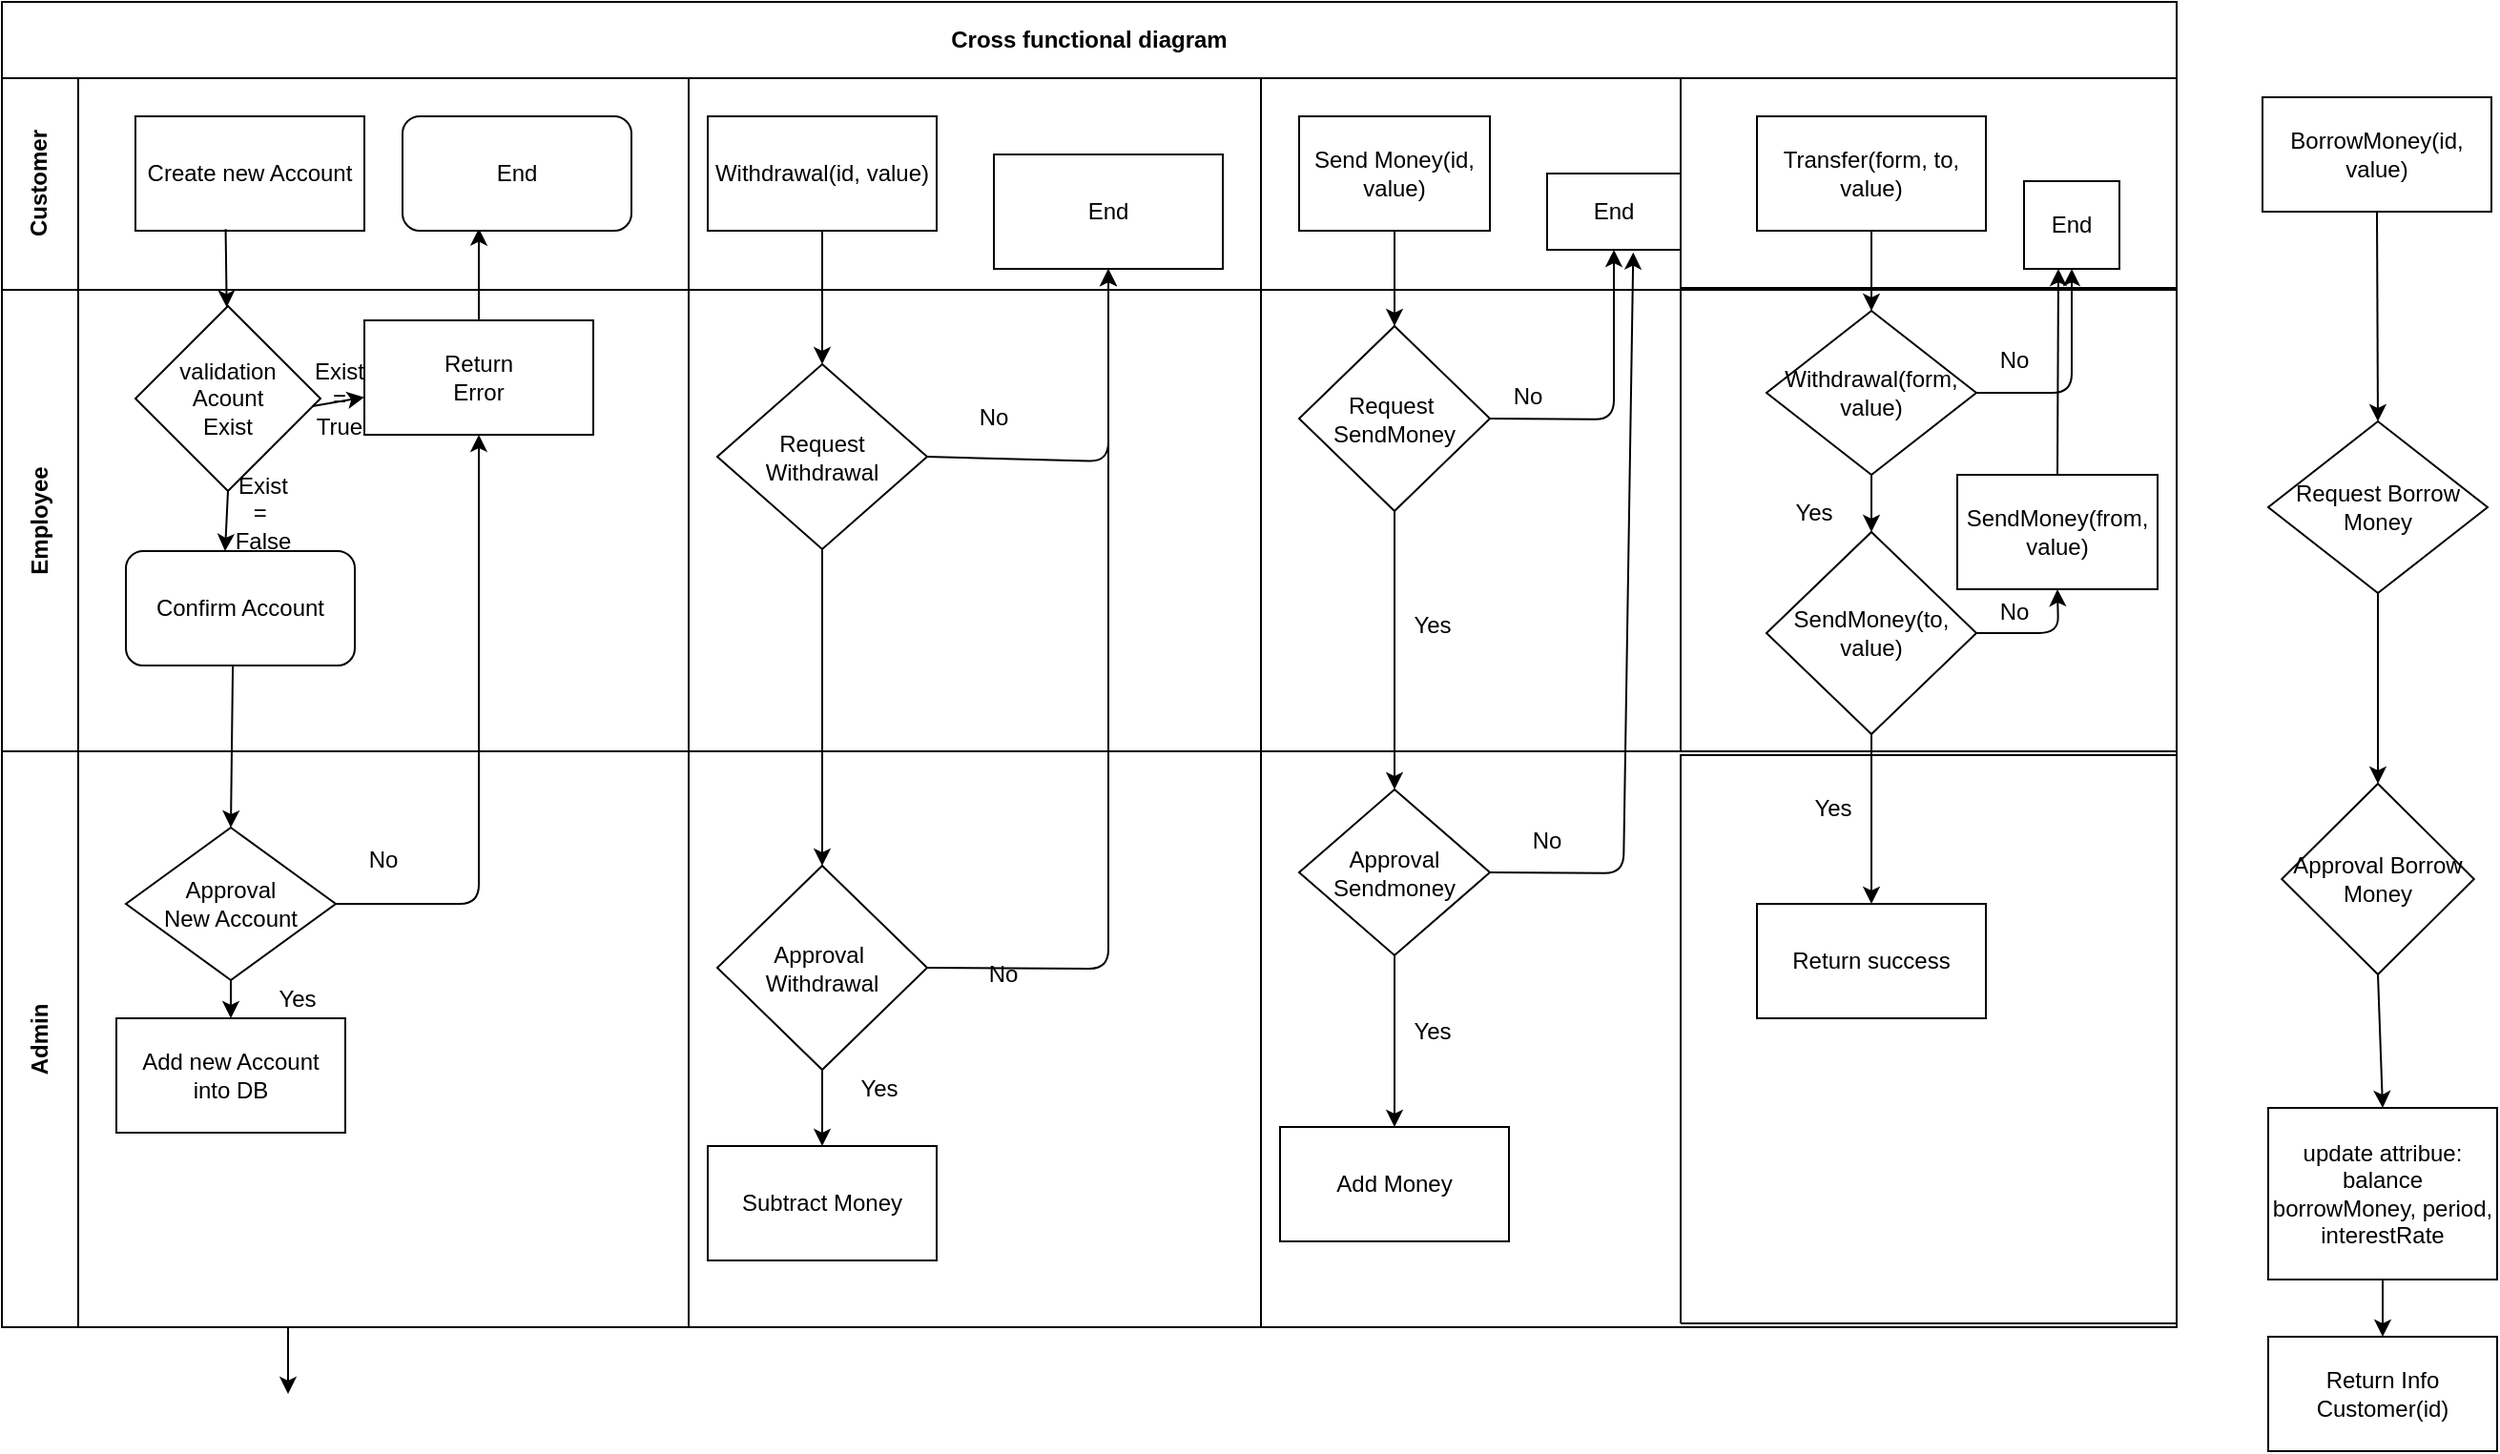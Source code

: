 <mxfile version="13.7.9" type="device"><diagram id="kgpKYQtTHZ0yAKxKKP6v" name="Page-1"><mxGraphModel dx="663" dy="436" grid="1" gridSize="10" guides="1" tooltips="1" connect="1" arrows="1" fold="1" page="1" pageScale="1" pageWidth="850" pageHeight="1100" math="0" shadow="0"><root><mxCell id="0"/><mxCell id="1" parent="0"/><mxCell id="hK99xcUvFKVp6IGDmYnQ-59" value="" style="endArrow=classic;html=1;" parent="1" edge="1"><mxGeometry width="50" height="50" relative="1" as="geometry"><mxPoint x="180" y="1400" as="sourcePoint"/><mxPoint x="180" y="1440" as="targetPoint"/></mxGeometry></mxCell><mxCell id="IByXmJMYin4UB-2V6X1B-102" value="" style="swimlane;connectable=0;startSize=0;html=1;whiteSpace=wrap;collapsible=0;recursiveResize=0;expand=0;pointerEvents=0;" parent="1" vertex="1"><mxGeometry x="910" y="720" width="260" height="140" as="geometry"/></mxCell><mxCell id="IByXmJMYin4UB-2V6X1B-103" value="" style="swimlane;connectable=0;startSize=0;html=1;whiteSpace=wrap;collapsible=0;recursiveResize=0;expand=0;pointerEvents=0;" parent="IByXmJMYin4UB-2V6X1B-102" vertex="1"><mxGeometry y="140" width="260" height="250" as="geometry"/></mxCell><mxCell id="IByXmJMYin4UB-2V6X1B-126" value="SendMoney(to, value)" style="rhombus;whiteSpace=wrap;html=1;" parent="IByXmJMYin4UB-2V6X1B-103" vertex="1"><mxGeometry x="45" y="128" width="110" height="106" as="geometry"/></mxCell><mxCell id="IByXmJMYin4UB-2V6X1B-147" value="No" style="text;html=1;strokeColor=none;fillColor=none;align=center;verticalAlign=middle;whiteSpace=wrap;rounded=0;" parent="IByXmJMYin4UB-2V6X1B-103" vertex="1"><mxGeometry x="155" y="28" width="40" height="20" as="geometry"/></mxCell><mxCell id="IByXmJMYin4UB-2V6X1B-148" value="No" style="text;html=1;strokeColor=none;fillColor=none;align=center;verticalAlign=middle;whiteSpace=wrap;rounded=0;" parent="IByXmJMYin4UB-2V6X1B-103" vertex="1"><mxGeometry x="155" y="160" width="40" height="20" as="geometry"/></mxCell><mxCell id="IByXmJMYin4UB-2V6X1B-149" value="Yes" style="text;html=1;strokeColor=none;fillColor=none;align=center;verticalAlign=middle;whiteSpace=wrap;rounded=0;" parent="IByXmJMYin4UB-2V6X1B-103" vertex="1"><mxGeometry x="50" y="108" width="40" height="20" as="geometry"/></mxCell><mxCell id="IByXmJMYin4UB-2V6X1B-124" value="End" style="rounded=0;whiteSpace=wrap;html=1;" parent="IByXmJMYin4UB-2V6X1B-102" vertex="1"><mxGeometry x="180" y="84" width="50" height="46" as="geometry"/></mxCell><mxCell id="IByXmJMYin4UB-2V6X1B-118" value="No" style="text;html=1;strokeColor=none;fillColor=none;align=center;verticalAlign=middle;whiteSpace=wrap;rounded=0;" parent="1" vertex="1"><mxGeometry x="800" y="1170" width="40" height="20" as="geometry"/></mxCell><mxCell id="IByXmJMYin4UB-2V6X1B-139" value="" style="endArrow=classic;html=1;exitX=0;exitY=0.75;exitDx=0;exitDy=0;" parent="1" source="hK99xcUvFKVp6IGDmYnQ-51" edge="1"><mxGeometry width="50" height="50" relative="1" as="geometry"><mxPoint x="220" y="1000" as="sourcePoint"/><mxPoint x="250" y="910" as="targetPoint"/></mxGeometry></mxCell><mxCell id="hK99xcUvFKVp6IGDmYnQ-51" value="Return&lt;br&gt;Error" style="rounded=0;whiteSpace=wrap;html=1;" parent="1" vertex="1"><mxGeometry x="220" y="877" width="120" height="60" as="geometry"/></mxCell><mxCell id="hK99xcUvFKVp6IGDmYnQ-53" value="" style="endArrow=classic;html=1;exitX=0.5;exitY=0;exitDx=0;exitDy=0;entryX=0.334;entryY=0.98;entryDx=0;entryDy=0;entryPerimeter=0;" parent="1" source="hK99xcUvFKVp6IGDmYnQ-51" target="hK99xcUvFKVp6IGDmYnQ-52" edge="1"><mxGeometry width="50" height="50" relative="1" as="geometry"><mxPoint x="340" y="900" as="sourcePoint"/><mxPoint x="390" y="850" as="targetPoint"/><Array as="points"><mxPoint x="280" y="840"/></Array></mxGeometry></mxCell><mxCell id="IByXmJMYin4UB-2V6X1B-141" value="" style="endArrow=classic;html=1;exitX=0;exitY=0.75;exitDx=0;exitDy=0;" parent="1" source="hK99xcUvFKVp6IGDmYnQ-54" target="hK99xcUvFKVp6IGDmYnQ-51" edge="1"><mxGeometry width="50" height="50" relative="1" as="geometry"><mxPoint x="167" y="902" as="sourcePoint"/><mxPoint x="250" y="910" as="targetPoint"/></mxGeometry></mxCell><mxCell id="hK99xcUvFKVp6IGDmYnQ-18" value="Cross functional diagram" style="shape=table;childLayout=tableLayout;rowLines=0;columnLines=0;startSize=40;html=1;whiteSpace=wrap;collapsible=0;recursiveResize=0;expand=0;pointerEvents=0;fontStyle=1;align=center;" parent="1" vertex="1"><mxGeometry x="30" y="710" width="1140" height="695" as="geometry"/></mxCell><mxCell id="hK99xcUvFKVp6IGDmYnQ-23" value="Customer" style="swimlane;horizontal=0;points=[[0,0.5],[1,0.5]];portConstraint=eastwest;startSize=40;html=1;whiteSpace=wrap;collapsible=0;recursiveResize=0;expand=0;pointerEvents=0;" parent="hK99xcUvFKVp6IGDmYnQ-18" vertex="1"><mxGeometry y="40" width="1140" height="111" as="geometry"/></mxCell><mxCell id="hK99xcUvFKVp6IGDmYnQ-24" value="" style="swimlane;connectable=0;startSize=0;html=1;whiteSpace=wrap;collapsible=0;recursiveResize=0;expand=0;pointerEvents=0;" parent="hK99xcUvFKVp6IGDmYnQ-23" vertex="1"><mxGeometry x="40" width="320" height="111" as="geometry"/></mxCell><mxCell id="hK99xcUvFKVp6IGDmYnQ-52" value="End" style="rounded=1;whiteSpace=wrap;html=1;" parent="hK99xcUvFKVp6IGDmYnQ-24" vertex="1"><mxGeometry x="170" y="20" width="120" height="60" as="geometry"/></mxCell><mxCell id="hK99xcUvFKVp6IGDmYnQ-44" value="Create new Account" style="rounded=0;whiteSpace=wrap;html=1;" parent="hK99xcUvFKVp6IGDmYnQ-24" vertex="1"><mxGeometry x="30" y="20" width="120" height="60" as="geometry"/></mxCell><mxCell id="hK99xcUvFKVp6IGDmYnQ-25" value="" style="swimlane;connectable=0;startSize=0;html=1;whiteSpace=wrap;collapsible=0;recursiveResize=0;expand=0;pointerEvents=0;" parent="hK99xcUvFKVp6IGDmYnQ-23" vertex="1"><mxGeometry x="360" width="300" height="111" as="geometry"/></mxCell><mxCell id="IByXmJMYin4UB-2V6X1B-2" value="End" style="rounded=0;whiteSpace=wrap;html=1;" parent="hK99xcUvFKVp6IGDmYnQ-25" vertex="1"><mxGeometry x="160" y="40" width="120" height="60" as="geometry"/></mxCell><mxCell id="_vErMAcSnIUSwxJVsm_N-2" value="Withdrawal(id, value)" style="rounded=0;whiteSpace=wrap;html=1;" parent="hK99xcUvFKVp6IGDmYnQ-25" vertex="1"><mxGeometry x="10" y="20" width="120" height="60" as="geometry"/></mxCell><mxCell id="hK99xcUvFKVp6IGDmYnQ-26" value="" style="swimlane;connectable=0;startSize=0;html=1;whiteSpace=wrap;collapsible=0;recursiveResize=0;expand=0;pointerEvents=0;" parent="hK99xcUvFKVp6IGDmYnQ-23" vertex="1"><mxGeometry x="660" width="480" height="111" as="geometry"/></mxCell><mxCell id="IByXmJMYin4UB-2V6X1B-123" value="Transfer(form, to, value)" style="rounded=0;whiteSpace=wrap;html=1;" parent="hK99xcUvFKVp6IGDmYnQ-26" vertex="1"><mxGeometry x="260" y="20" width="120" height="60" as="geometry"/></mxCell><mxCell id="IByXmJMYin4UB-2V6X1B-108" value="Send Money(id, value)" style="rounded=0;whiteSpace=wrap;html=1;" parent="hK99xcUvFKVp6IGDmYnQ-26" vertex="1"><mxGeometry x="20" y="20" width="100" height="60" as="geometry"/></mxCell><mxCell id="IByXmJMYin4UB-2V6X1B-112" value="End" style="rounded=0;whiteSpace=wrap;html=1;" parent="hK99xcUvFKVp6IGDmYnQ-26" vertex="1"><mxGeometry x="150" y="50" width="70" height="40" as="geometry"/></mxCell><mxCell id="hK99xcUvFKVp6IGDmYnQ-27" value="Employee" style="swimlane;horizontal=0;points=[[0,0.5],[1,0.5]];portConstraint=eastwest;startSize=40;html=1;whiteSpace=wrap;collapsible=0;recursiveResize=0;expand=0;pointerEvents=0;" parent="hK99xcUvFKVp6IGDmYnQ-18" vertex="1"><mxGeometry y="151" width="1140" height="242" as="geometry"/></mxCell><mxCell id="hK99xcUvFKVp6IGDmYnQ-28" value="" style="swimlane;connectable=0;startSize=0;html=1;whiteSpace=wrap;collapsible=0;recursiveResize=0;expand=0;pointerEvents=0;" parent="hK99xcUvFKVp6IGDmYnQ-27" vertex="1"><mxGeometry x="40" width="320" height="242" as="geometry"/></mxCell><mxCell id="hK99xcUvFKVp6IGDmYnQ-47" value="validation&lt;br&gt;Acount&lt;br&gt;Exist" style="rhombus;whiteSpace=wrap;html=1;" parent="hK99xcUvFKVp6IGDmYnQ-28" vertex="1"><mxGeometry x="30" y="8.5" width="97" height="97" as="geometry"/></mxCell><mxCell id="hK99xcUvFKVp6IGDmYnQ-54" value="Exist&lt;br&gt;=&lt;br&gt;True" style="text;html=1;strokeColor=none;fillColor=none;align=center;verticalAlign=middle;whiteSpace=wrap;rounded=0;" parent="hK99xcUvFKVp6IGDmYnQ-28" vertex="1"><mxGeometry x="117" y="47" width="40" height="20" as="geometry"/></mxCell><mxCell id="hK99xcUvFKVp6IGDmYnQ-48" value="" style="endArrow=classic;html=1;exitX=0.5;exitY=1;exitDx=0;exitDy=0;" parent="hK99xcUvFKVp6IGDmYnQ-28" source="hK99xcUvFKVp6IGDmYnQ-47" edge="1"><mxGeometry width="50" height="50" relative="1" as="geometry"><mxPoint x="290" y="57" as="sourcePoint"/><mxPoint x="77" y="137.0" as="targetPoint"/></mxGeometry></mxCell><mxCell id="hK99xcUvFKVp6IGDmYnQ-55" value="Exist =&amp;nbsp; False" style="text;html=1;strokeColor=none;fillColor=none;align=center;verticalAlign=middle;whiteSpace=wrap;rounded=0;" parent="hK99xcUvFKVp6IGDmYnQ-28" vertex="1"><mxGeometry x="77" y="107" width="40" height="20" as="geometry"/></mxCell><mxCell id="hK99xcUvFKVp6IGDmYnQ-56" value="Confirm Account" style="rounded=1;whiteSpace=wrap;html=1;" parent="hK99xcUvFKVp6IGDmYnQ-28" vertex="1"><mxGeometry x="25" y="137" width="120" height="60" as="geometry"/></mxCell><mxCell id="hK99xcUvFKVp6IGDmYnQ-29" value="" style="swimlane;connectable=0;startSize=0;html=1;whiteSpace=wrap;collapsible=0;recursiveResize=0;expand=0;pointerEvents=0;" parent="hK99xcUvFKVp6IGDmYnQ-27" vertex="1"><mxGeometry x="360" width="300" height="242" as="geometry"/></mxCell><mxCell id="IByXmJMYin4UB-2V6X1B-58" value="No" style="text;html=1;strokeColor=none;fillColor=none;align=center;verticalAlign=middle;whiteSpace=wrap;rounded=0;" parent="hK99xcUvFKVp6IGDmYnQ-29" vertex="1"><mxGeometry x="140" y="57" width="40" height="20" as="geometry"/></mxCell><mxCell id="IByXmJMYin4UB-2V6X1B-10" value="Request&lt;br&gt;Withdrawal" style="rhombus;whiteSpace=wrap;html=1;" parent="hK99xcUvFKVp6IGDmYnQ-29" vertex="1"><mxGeometry x="15" y="39" width="110" height="97" as="geometry"/></mxCell><mxCell id="hK99xcUvFKVp6IGDmYnQ-30" value="" style="swimlane;connectable=0;startSize=0;html=1;whiteSpace=wrap;collapsible=0;recursiveResize=0;expand=0;pointerEvents=0;" parent="hK99xcUvFKVp6IGDmYnQ-27" vertex="1"><mxGeometry x="660" width="480" height="242" as="geometry"/></mxCell><mxCell id="IByXmJMYin4UB-2V6X1B-109" value="Request&amp;nbsp;&lt;br&gt;SendMoney" style="rhombus;whiteSpace=wrap;html=1;" parent="hK99xcUvFKVp6IGDmYnQ-30" vertex="1"><mxGeometry x="20" y="19" width="100" height="97" as="geometry"/></mxCell><mxCell id="IByXmJMYin4UB-2V6X1B-125" value="Withdrawal(form, value)" style="rhombus;whiteSpace=wrap;html=1;" parent="hK99xcUvFKVp6IGDmYnQ-30" vertex="1"><mxGeometry x="265" y="11" width="110" height="86" as="geometry"/></mxCell><mxCell id="IByXmJMYin4UB-2V6X1B-119" value="No" style="text;html=1;strokeColor=none;fillColor=none;align=center;verticalAlign=middle;whiteSpace=wrap;rounded=0;" parent="hK99xcUvFKVp6IGDmYnQ-30" vertex="1"><mxGeometry x="120" y="46" width="40" height="20" as="geometry"/></mxCell><mxCell id="IByXmJMYin4UB-2V6X1B-135" value="SendMoney(from, value)" style="rounded=0;whiteSpace=wrap;html=1;" parent="hK99xcUvFKVp6IGDmYnQ-30" vertex="1"><mxGeometry x="365" y="97" width="105" height="60" as="geometry"/></mxCell><mxCell id="IByXmJMYin4UB-2V6X1B-120" value="Yes" style="text;html=1;strokeColor=none;fillColor=none;align=center;verticalAlign=middle;whiteSpace=wrap;rounded=0;" parent="hK99xcUvFKVp6IGDmYnQ-30" vertex="1"><mxGeometry x="70" y="166" width="40" height="20" as="geometry"/></mxCell><mxCell id="hK99xcUvFKVp6IGDmYnQ-19" value="Admin" style="swimlane;horizontal=0;points=[[0,0.5],[1,0.5]];portConstraint=eastwest;startSize=40;html=1;whiteSpace=wrap;collapsible=0;recursiveResize=0;expand=0;pointerEvents=0;fontStyle=1" parent="hK99xcUvFKVp6IGDmYnQ-18" vertex="1"><mxGeometry y="393" width="1140" height="302" as="geometry"/></mxCell><mxCell id="hK99xcUvFKVp6IGDmYnQ-20" value="" style="swimlane;connectable=0;startSize=403;html=1;whiteSpace=wrap;collapsible=0;recursiveResize=0;expand=0;pointerEvents=0;" parent="hK99xcUvFKVp6IGDmYnQ-19" vertex="1"><mxGeometry x="40" width="320" height="302" as="geometry"/></mxCell><mxCell id="hK99xcUvFKVp6IGDmYnQ-60" value="No" style="text;html=1;strokeColor=none;fillColor=none;align=center;verticalAlign=middle;whiteSpace=wrap;rounded=0;" parent="hK99xcUvFKVp6IGDmYnQ-20" vertex="1"><mxGeometry x="140" y="47" width="40" height="20" as="geometry"/></mxCell><mxCell id="hK99xcUvFKVp6IGDmYnQ-58" value="Approval&lt;br&gt;New Account" style="rhombus;whiteSpace=wrap;html=1;" parent="hK99xcUvFKVp6IGDmYnQ-20" vertex="1"><mxGeometry x="25" y="40" width="110" height="80" as="geometry"/></mxCell><mxCell id="_vErMAcSnIUSwxJVsm_N-1" value="Yes" style="text;html=1;strokeColor=none;fillColor=none;align=center;verticalAlign=middle;whiteSpace=wrap;rounded=0;" parent="hK99xcUvFKVp6IGDmYnQ-20" vertex="1"><mxGeometry x="95" y="120" width="40" height="20" as="geometry"/></mxCell><mxCell id="hK99xcUvFKVp6IGDmYnQ-64" value="Add new Account &lt;br&gt;into DB" style="rounded=0;whiteSpace=wrap;html=1;" parent="hK99xcUvFKVp6IGDmYnQ-20" vertex="1"><mxGeometry x="20" y="140" width="120" height="60" as="geometry"/></mxCell><mxCell id="IByXmJMYin4UB-2V6X1B-4" value="" style="endArrow=classic;html=1;exitX=0.5;exitY=1;exitDx=0;exitDy=0;" parent="hK99xcUvFKVp6IGDmYnQ-20" source="hK99xcUvFKVp6IGDmYnQ-58" target="hK99xcUvFKVp6IGDmYnQ-64" edge="1"><mxGeometry width="50" height="50" relative="1" as="geometry"><mxPoint x="150" y="-110" as="sourcePoint"/><mxPoint x="200" y="-160" as="targetPoint"/></mxGeometry></mxCell><mxCell id="hK99xcUvFKVp6IGDmYnQ-21" value="" style="swimlane;connectable=0;startSize=371;html=1;whiteSpace=wrap;collapsible=0;recursiveResize=0;expand=0;pointerEvents=0;" parent="hK99xcUvFKVp6IGDmYnQ-19" vertex="1"><mxGeometry x="360" width="300" height="302" as="geometry"/></mxCell><mxCell id="IByXmJMYin4UB-2V6X1B-12" value="Approval&amp;nbsp;&lt;br&gt;Withdrawal" style="rhombus;whiteSpace=wrap;html=1;" parent="hK99xcUvFKVp6IGDmYnQ-21" vertex="1"><mxGeometry x="15" y="60" width="110" height="107" as="geometry"/></mxCell><mxCell id="IByXmJMYin4UB-2V6X1B-59" value="No" style="text;html=1;strokeColor=none;fillColor=none;align=center;verticalAlign=middle;whiteSpace=wrap;rounded=0;" parent="hK99xcUvFKVp6IGDmYnQ-21" vertex="1"><mxGeometry x="145" y="107" width="40" height="20" as="geometry"/></mxCell><mxCell id="IByXmJMYin4UB-2V6X1B-15" value="" style="endArrow=classic;html=1;exitX=0.5;exitY=1;exitDx=0;exitDy=0;entryX=0.5;entryY=0;entryDx=0;entryDy=0;" parent="hK99xcUvFKVp6IGDmYnQ-21" source="IByXmJMYin4UB-2V6X1B-12" target="IByXmJMYin4UB-2V6X1B-14" edge="1"><mxGeometry width="50" height="50" relative="1" as="geometry"><mxPoint y="187" as="sourcePoint"/><mxPoint x="50" y="137" as="targetPoint"/></mxGeometry></mxCell><mxCell id="IByXmJMYin4UB-2V6X1B-60" value="Yes" style="text;html=1;strokeColor=none;fillColor=none;align=center;verticalAlign=middle;whiteSpace=wrap;rounded=0;" parent="hK99xcUvFKVp6IGDmYnQ-21" vertex="1"><mxGeometry x="80" y="167" width="40" height="20" as="geometry"/></mxCell><mxCell id="IByXmJMYin4UB-2V6X1B-14" value="Subtract Money" style="rounded=0;whiteSpace=wrap;html=1;" parent="hK99xcUvFKVp6IGDmYnQ-21" vertex="1"><mxGeometry x="10" y="207" width="120" height="60" as="geometry"/></mxCell><mxCell id="hK99xcUvFKVp6IGDmYnQ-22" value="" style="swimlane;connectable=0;startSize=371;html=1;whiteSpace=wrap;collapsible=0;recursiveResize=0;expand=0;pointerEvents=0;" parent="hK99xcUvFKVp6IGDmYnQ-19" vertex="1"><mxGeometry x="660" width="480" height="302" as="geometry"/></mxCell><mxCell id="IByXmJMYin4UB-2V6X1B-117" value="" style="endArrow=classic;html=1;exitX=0.5;exitY=1;exitDx=0;exitDy=0;" parent="hK99xcUvFKVp6IGDmYnQ-22" source="IByXmJMYin4UB-2V6X1B-110" target="IByXmJMYin4UB-2V6X1B-111" edge="1"><mxGeometry width="50" height="50" relative="1" as="geometry"><mxPoint x="120" y="77" as="sourcePoint"/><mxPoint x="170" y="27" as="targetPoint"/></mxGeometry></mxCell><mxCell id="IByXmJMYin4UB-2V6X1B-146" value="No" style="text;html=1;strokeColor=none;fillColor=none;align=center;verticalAlign=middle;whiteSpace=wrap;rounded=0;" parent="hK99xcUvFKVp6IGDmYnQ-22" vertex="1"><mxGeometry x="130" y="37" width="40" height="20" as="geometry"/></mxCell><mxCell id="IByXmJMYin4UB-2V6X1B-110" value="Approval&lt;br&gt;Sendmoney" style="rhombus;whiteSpace=wrap;html=1;" parent="hK99xcUvFKVp6IGDmYnQ-22" vertex="1"><mxGeometry x="20" y="20" width="100" height="87" as="geometry"/></mxCell><mxCell id="IByXmJMYin4UB-2V6X1B-122" value="Yes" style="text;html=1;strokeColor=none;fillColor=none;align=center;verticalAlign=middle;whiteSpace=wrap;rounded=0;" parent="hK99xcUvFKVp6IGDmYnQ-22" vertex="1"><mxGeometry x="70" y="137" width="40" height="20" as="geometry"/></mxCell><mxCell id="IByXmJMYin4UB-2V6X1B-111" value="Add Money" style="rounded=0;whiteSpace=wrap;html=1;" parent="hK99xcUvFKVp6IGDmYnQ-22" vertex="1"><mxGeometry x="10" y="197" width="120" height="60" as="geometry"/></mxCell><mxCell id="IByXmJMYin4UB-2V6X1B-104" value="" style="swimlane;connectable=0;startSize=371;html=1;whiteSpace=wrap;collapsible=0;recursiveResize=0;expand=0;pointerEvents=0;" parent="hK99xcUvFKVp6IGDmYnQ-22" vertex="1"><mxGeometry x="220" y="2" width="260" height="298" as="geometry"/></mxCell><mxCell id="IByXmJMYin4UB-2V6X1B-150" value="Yes" style="text;html=1;strokeColor=none;fillColor=none;align=center;verticalAlign=middle;whiteSpace=wrap;rounded=0;" parent="IByXmJMYin4UB-2V6X1B-104" vertex="1"><mxGeometry x="60" y="18" width="40" height="20" as="geometry"/></mxCell><mxCell id="IByXmJMYin4UB-2V6X1B-132" value="Return success" style="rounded=0;whiteSpace=wrap;html=1;" parent="IByXmJMYin4UB-2V6X1B-104" vertex="1"><mxGeometry x="40" y="78" width="120" height="60" as="geometry"/></mxCell><mxCell id="hK99xcUvFKVp6IGDmYnQ-46" value="" style="endArrow=classic;html=1;exitX=0.394;exitY=0.986;exitDx=0;exitDy=0;exitPerimeter=0;" parent="hK99xcUvFKVp6IGDmYnQ-18" source="hK99xcUvFKVp6IGDmYnQ-44" target="hK99xcUvFKVp6IGDmYnQ-47" edge="1"><mxGeometry width="50" height="50" relative="1" as="geometry"><mxPoint x="330" y="240" as="sourcePoint"/><mxPoint x="117" y="200" as="targetPoint"/></mxGeometry></mxCell><mxCell id="IByXmJMYin4UB-2V6X1B-7" value="" style="endArrow=classic;html=1;exitX=0.5;exitY=1;exitDx=0;exitDy=0;entryX=0.5;entryY=0;entryDx=0;entryDy=0;" parent="hK99xcUvFKVp6IGDmYnQ-18" source="_vErMAcSnIUSwxJVsm_N-2" target="IByXmJMYin4UB-2V6X1B-10" edge="1"><mxGeometry width="50" height="50" relative="1" as="geometry"><mxPoint x="360" y="320" as="sourcePoint"/><mxPoint x="430" y="201" as="targetPoint"/></mxGeometry></mxCell><mxCell id="IByXmJMYin4UB-2V6X1B-11" value="" style="endArrow=classic;html=1;exitX=1;exitY=0.5;exitDx=0;exitDy=0;entryX=0.5;entryY=1;entryDx=0;entryDy=0;" parent="hK99xcUvFKVp6IGDmYnQ-18" source="IByXmJMYin4UB-2V6X1B-10" target="IByXmJMYin4UB-2V6X1B-2" edge="1"><mxGeometry width="50" height="50" relative="1" as="geometry"><mxPoint x="360" y="310" as="sourcePoint"/><mxPoint x="410" y="260" as="targetPoint"/><Array as="points"><mxPoint x="580" y="241"/></Array></mxGeometry></mxCell><mxCell id="IByXmJMYin4UB-2V6X1B-13" value="" style="endArrow=classic;html=1;exitX=0.5;exitY=1;exitDx=0;exitDy=0;entryX=0.5;entryY=0;entryDx=0;entryDy=0;" parent="hK99xcUvFKVp6IGDmYnQ-18" source="IByXmJMYin4UB-2V6X1B-10" target="IByXmJMYin4UB-2V6X1B-12" edge="1"><mxGeometry width="50" height="50" relative="1" as="geometry"><mxPoint x="360" y="500" as="sourcePoint"/><mxPoint x="410" y="450" as="targetPoint"/></mxGeometry></mxCell><mxCell id="IByXmJMYin4UB-2V6X1B-16" value="" style="endArrow=classic;html=1;exitX=1;exitY=0.5;exitDx=0;exitDy=0;entryX=0.5;entryY=1;entryDx=0;entryDy=0;" parent="hK99xcUvFKVp6IGDmYnQ-18" source="IByXmJMYin4UB-2V6X1B-12" target="IByXmJMYin4UB-2V6X1B-2" edge="1"><mxGeometry width="50" height="50" relative="1" as="geometry"><mxPoint x="360" y="400" as="sourcePoint"/><mxPoint x="440" y="350" as="targetPoint"/><Array as="points"><mxPoint x="580" y="507"/></Array></mxGeometry></mxCell><mxCell id="IByXmJMYin4UB-2V6X1B-113" value="" style="endArrow=classic;html=1;exitX=0.5;exitY=1;exitDx=0;exitDy=0;entryX=0.5;entryY=0;entryDx=0;entryDy=0;" parent="hK99xcUvFKVp6IGDmYnQ-18" source="IByXmJMYin4UB-2V6X1B-108" target="IByXmJMYin4UB-2V6X1B-109" edge="1"><mxGeometry width="50" height="50" relative="1" as="geometry"><mxPoint x="780" y="360" as="sourcePoint"/><mxPoint x="830" y="310" as="targetPoint"/></mxGeometry></mxCell><mxCell id="IByXmJMYin4UB-2V6X1B-114" value="" style="endArrow=classic;html=1;exitX=1;exitY=0.5;exitDx=0;exitDy=0;entryX=0.5;entryY=1;entryDx=0;entryDy=0;" parent="hK99xcUvFKVp6IGDmYnQ-18" source="IByXmJMYin4UB-2V6X1B-109" target="IByXmJMYin4UB-2V6X1B-112" edge="1"><mxGeometry width="50" height="50" relative="1" as="geometry"><mxPoint x="780" y="360" as="sourcePoint"/><mxPoint x="830" y="310" as="targetPoint"/><Array as="points"><mxPoint x="845" y="219"/></Array></mxGeometry></mxCell><mxCell id="IByXmJMYin4UB-2V6X1B-115" value="" style="endArrow=classic;html=1;exitX=0.5;exitY=1;exitDx=0;exitDy=0;entryX=0.5;entryY=0;entryDx=0;entryDy=0;" parent="hK99xcUvFKVp6IGDmYnQ-18" source="IByXmJMYin4UB-2V6X1B-109" target="IByXmJMYin4UB-2V6X1B-110" edge="1"><mxGeometry width="50" height="50" relative="1" as="geometry"><mxPoint x="780" y="360" as="sourcePoint"/><mxPoint x="830" y="310" as="targetPoint"/></mxGeometry></mxCell><mxCell id="IByXmJMYin4UB-2V6X1B-128" value="" style="endArrow=classic;html=1;exitX=0.5;exitY=1;exitDx=0;exitDy=0;entryX=0.5;entryY=0;entryDx=0;entryDy=0;" parent="hK99xcUvFKVp6IGDmYnQ-18" source="IByXmJMYin4UB-2V6X1B-123" target="IByXmJMYin4UB-2V6X1B-125" edge="1"><mxGeometry width="50" height="50" relative="1" as="geometry"><mxPoint x="1000" y="300" as="sourcePoint"/><mxPoint x="1050" y="250" as="targetPoint"/></mxGeometry></mxCell><mxCell id="IByXmJMYin4UB-2V6X1B-142" value="" style="endArrow=classic;html=1;exitX=0.467;exitY=1.002;exitDx=0;exitDy=0;exitPerimeter=0;entryX=0.5;entryY=0;entryDx=0;entryDy=0;" parent="hK99xcUvFKVp6IGDmYnQ-18" source="hK99xcUvFKVp6IGDmYnQ-56" target="hK99xcUvFKVp6IGDmYnQ-58" edge="1"><mxGeometry width="50" height="50" relative="1" as="geometry"><mxPoint x="140" y="390" as="sourcePoint"/><mxPoint x="190" y="340" as="targetPoint"/></mxGeometry></mxCell><mxCell id="IByXmJMYin4UB-2V6X1B-145" value="" style="endArrow=classic;html=1;exitX=1;exitY=0.5;exitDx=0;exitDy=0;entryX=0.645;entryY=1.034;entryDx=0;entryDy=0;entryPerimeter=0;" parent="hK99xcUvFKVp6IGDmYnQ-18" source="IByXmJMYin4UB-2V6X1B-110" target="IByXmJMYin4UB-2V6X1B-112" edge="1"><mxGeometry width="50" height="50" relative="1" as="geometry"><mxPoint x="610" y="300" as="sourcePoint"/><mxPoint x="850" y="160" as="targetPoint"/><Array as="points"><mxPoint x="850" y="457"/></Array></mxGeometry></mxCell><mxCell id="IByXmJMYin4UB-2V6X1B-143" value="" style="endArrow=classic;html=1;exitX=1;exitY=0.5;exitDx=0;exitDy=0;entryX=0.5;entryY=1;entryDx=0;entryDy=0;" parent="1" source="hK99xcUvFKVp6IGDmYnQ-58" target="hK99xcUvFKVp6IGDmYnQ-51" edge="1"><mxGeometry width="50" height="50" relative="1" as="geometry"><mxPoint x="160" y="1120" as="sourcePoint"/><mxPoint x="210" y="1070" as="targetPoint"/><Array as="points"><mxPoint x="280" y="1183"/></Array></mxGeometry></mxCell><mxCell id="IByXmJMYin4UB-2V6X1B-137" value="" style="endArrow=classic;html=1;exitX=1;exitY=0.5;exitDx=0;exitDy=0;entryX=0.5;entryY=1;entryDx=0;entryDy=0;" parent="1" source="IByXmJMYin4UB-2V6X1B-126" target="IByXmJMYin4UB-2V6X1B-135" edge="1"><mxGeometry width="50" height="50" relative="1" as="geometry"><mxPoint x="860" y="1031" as="sourcePoint"/><mxPoint x="910" y="981" as="targetPoint"/><Array as="points"><mxPoint x="1108" y="1041"/></Array></mxGeometry></mxCell><mxCell id="IByXmJMYin4UB-2V6X1B-131" value="" style="endArrow=classic;html=1;exitX=0.5;exitY=1;exitDx=0;exitDy=0;entryX=0.5;entryY=0;entryDx=0;entryDy=0;" parent="1" source="IByXmJMYin4UB-2V6X1B-126" target="IByXmJMYin4UB-2V6X1B-132" edge="1"><mxGeometry width="50" height="50" relative="1" as="geometry"><mxPoint x="1030" y="1010" as="sourcePoint"/><mxPoint x="1010" y="1180" as="targetPoint"/></mxGeometry></mxCell><mxCell id="IByXmJMYin4UB-2V6X1B-129" value="" style="endArrow=classic;html=1;entryX=0.5;entryY=0;entryDx=0;entryDy=0;exitX=0.5;exitY=1;exitDx=0;exitDy=0;" parent="1" source="IByXmJMYin4UB-2V6X1B-125" target="IByXmJMYin4UB-2V6X1B-126" edge="1"><mxGeometry width="50" height="50" relative="1" as="geometry"><mxPoint x="990" y="940" as="sourcePoint"/><mxPoint x="1060" y="930" as="targetPoint"/></mxGeometry></mxCell><mxCell id="IByXmJMYin4UB-2V6X1B-127" value="" style="endArrow=classic;html=1;exitX=1;exitY=0.5;exitDx=0;exitDy=0;entryX=0.5;entryY=1;entryDx=0;entryDy=0;" parent="1" source="IByXmJMYin4UB-2V6X1B-125" target="IByXmJMYin4UB-2V6X1B-124" edge="1"><mxGeometry width="50" height="50" relative="1" as="geometry"><mxPoint x="800" y="1110" as="sourcePoint"/><mxPoint x="850" y="1060" as="targetPoint"/><Array as="points"><mxPoint x="1115" y="915"/></Array></mxGeometry></mxCell><mxCell id="IByXmJMYin4UB-2V6X1B-138" value="" style="endArrow=classic;html=1;exitX=0.5;exitY=0;exitDx=0;exitDy=0;" parent="1" source="IByXmJMYin4UB-2V6X1B-135" edge="1"><mxGeometry width="50" height="50" relative="1" as="geometry"><mxPoint x="880" y="1070" as="sourcePoint"/><mxPoint x="1108" y="850" as="targetPoint"/></mxGeometry></mxCell><mxCell id="i2qamy1unSstmtpDwv9R-1" value="BorrowMoney(id, value)" style="rounded=0;whiteSpace=wrap;html=1;" parent="1" vertex="1"><mxGeometry x="1215" y="760" width="120" height="60" as="geometry"/></mxCell><mxCell id="i2qamy1unSstmtpDwv9R-2" value="" style="endArrow=classic;html=1;exitX=0.5;exitY=1;exitDx=0;exitDy=0;entryX=0.5;entryY=0;entryDx=0;entryDy=0;" parent="1" source="i2qamy1unSstmtpDwv9R-1" target="i2qamy1unSstmtpDwv9R-3" edge="1"><mxGeometry width="50" height="50" relative="1" as="geometry"><mxPoint x="1120" y="1050" as="sourcePoint"/><mxPoint x="1275" y="920" as="targetPoint"/></mxGeometry></mxCell><mxCell id="i2qamy1unSstmtpDwv9R-3" value="Request Borrow Money" style="rhombus;whiteSpace=wrap;html=1;" parent="1" vertex="1"><mxGeometry x="1218" y="930" width="115" height="90" as="geometry"/></mxCell><mxCell id="i2qamy1unSstmtpDwv9R-4" value="Approval Borrow Money" style="rhombus;whiteSpace=wrap;html=1;" parent="1" vertex="1"><mxGeometry x="1225.13" y="1120" width="100.75" height="100" as="geometry"/></mxCell><mxCell id="i2qamy1unSstmtpDwv9R-6" value="" style="endArrow=classic;html=1;exitX=0.5;exitY=1;exitDx=0;exitDy=0;entryX=0.5;entryY=0;entryDx=0;entryDy=0;" parent="1" source="i2qamy1unSstmtpDwv9R-3" target="i2qamy1unSstmtpDwv9R-4" edge="1"><mxGeometry width="50" height="50" relative="1" as="geometry"><mxPoint x="1120" y="1190" as="sourcePoint"/><mxPoint x="1170" y="1140" as="targetPoint"/></mxGeometry></mxCell><mxCell id="i2qamy1unSstmtpDwv9R-8" value="" style="endArrow=classic;html=1;exitX=0.5;exitY=1;exitDx=0;exitDy=0;entryX=0.5;entryY=0;entryDx=0;entryDy=0;" parent="1" source="i2qamy1unSstmtpDwv9R-4" target="i2qamy1unSstmtpDwv9R-9" edge="1"><mxGeometry width="50" height="50" relative="1" as="geometry"><mxPoint x="1120" y="1190" as="sourcePoint"/><mxPoint x="1278" y="1280" as="targetPoint"/></mxGeometry></mxCell><mxCell id="i2qamy1unSstmtpDwv9R-9" value="update attribue: balance borrowMoney, period, interestRate" style="rounded=0;whiteSpace=wrap;html=1;" parent="1" vertex="1"><mxGeometry x="1218" y="1290" width="120" height="90" as="geometry"/></mxCell><mxCell id="i2qamy1unSstmtpDwv9R-10" value="Return Info Customer(id)" style="rounded=0;whiteSpace=wrap;html=1;" parent="1" vertex="1"><mxGeometry x="1218" y="1410" width="120" height="60" as="geometry"/></mxCell><mxCell id="i2qamy1unSstmtpDwv9R-12" value="" style="endArrow=classic;html=1;exitX=0.5;exitY=1;exitDx=0;exitDy=0;entryX=0.5;entryY=0;entryDx=0;entryDy=0;" parent="1" source="i2qamy1unSstmtpDwv9R-9" target="i2qamy1unSstmtpDwv9R-10" edge="1"><mxGeometry width="50" height="50" relative="1" as="geometry"><mxPoint x="1120" y="1500" as="sourcePoint"/><mxPoint x="1170" y="1450" as="targetPoint"/></mxGeometry></mxCell></root></mxGraphModel></diagram></mxfile>